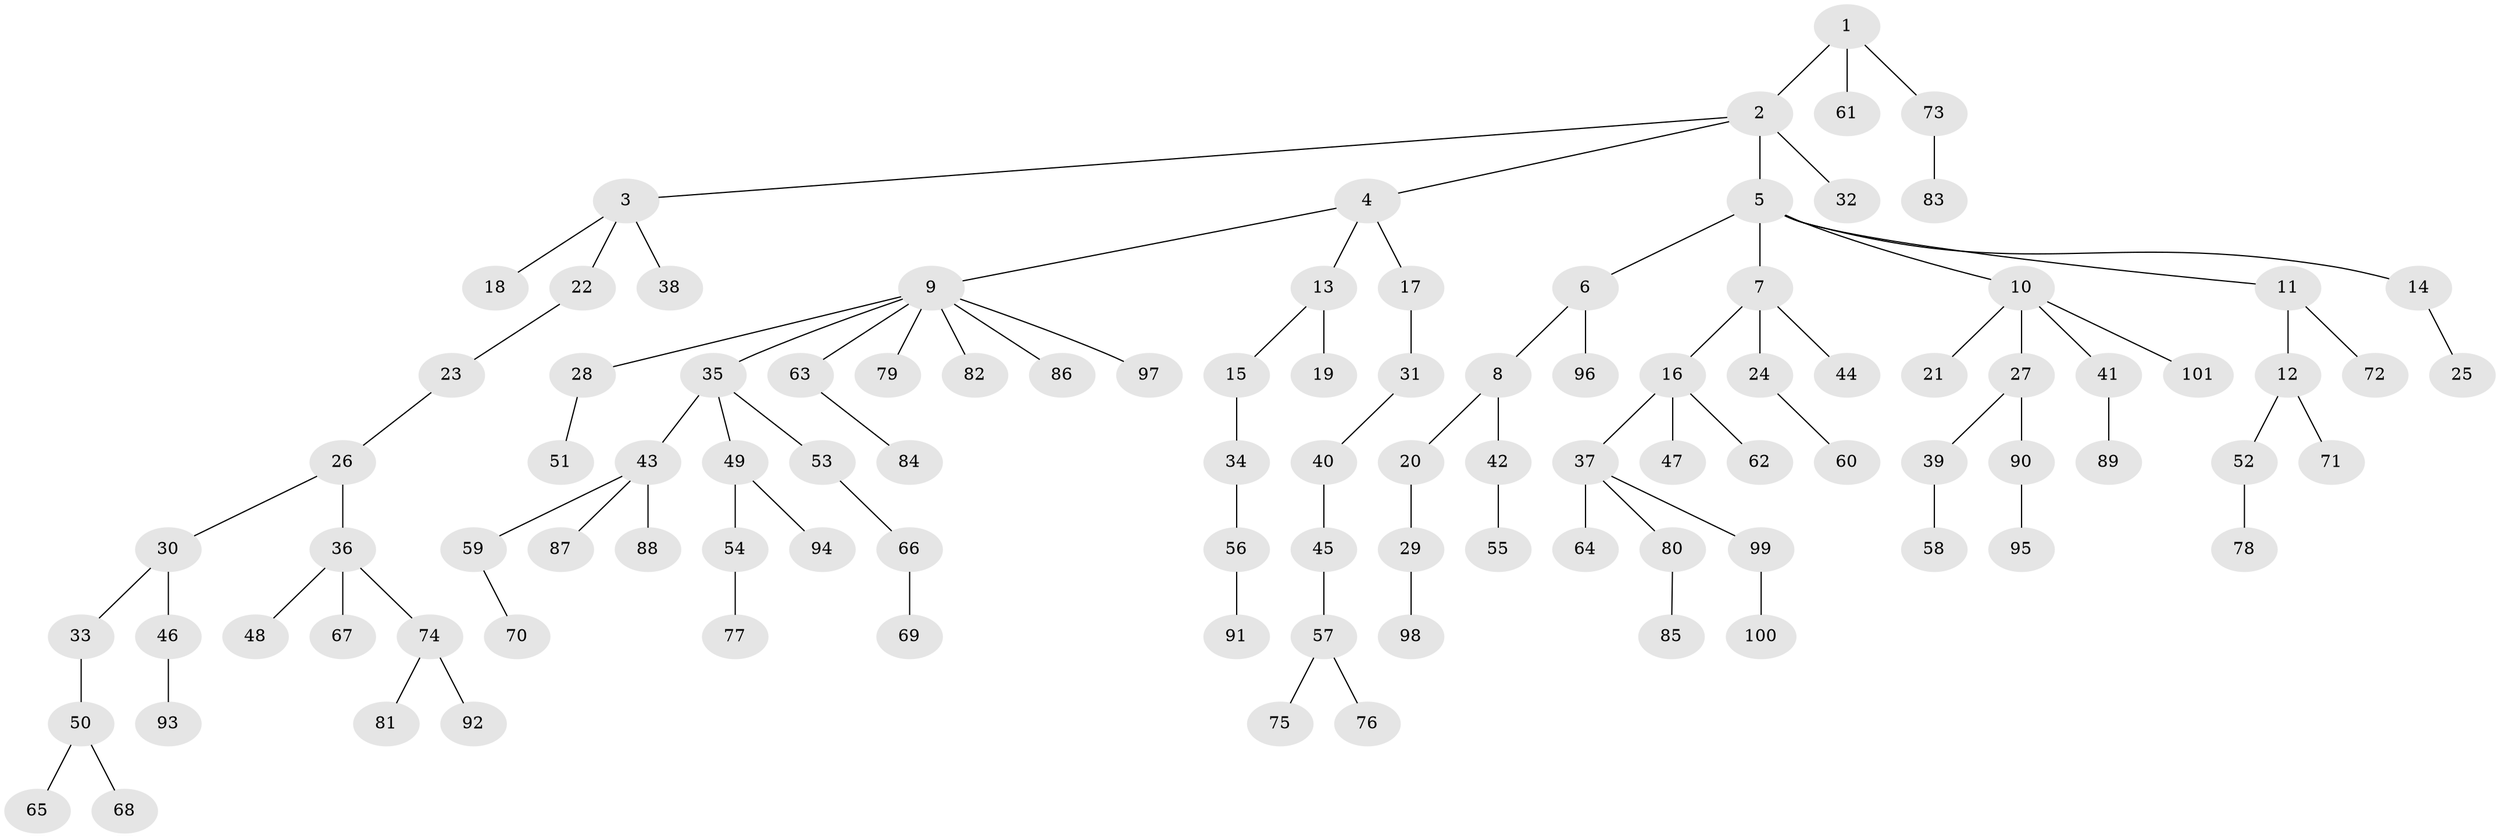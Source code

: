 // coarse degree distribution, {6: 0.05, 4: 0.03333333333333333, 3: 0.1, 5: 0.016666666666666666, 7: 0.016666666666666666, 2: 0.25, 1: 0.5333333333333333}
// Generated by graph-tools (version 1.1) at 2025/19/03/04/25 18:19:24]
// undirected, 101 vertices, 100 edges
graph export_dot {
graph [start="1"]
  node [color=gray90,style=filled];
  1;
  2;
  3;
  4;
  5;
  6;
  7;
  8;
  9;
  10;
  11;
  12;
  13;
  14;
  15;
  16;
  17;
  18;
  19;
  20;
  21;
  22;
  23;
  24;
  25;
  26;
  27;
  28;
  29;
  30;
  31;
  32;
  33;
  34;
  35;
  36;
  37;
  38;
  39;
  40;
  41;
  42;
  43;
  44;
  45;
  46;
  47;
  48;
  49;
  50;
  51;
  52;
  53;
  54;
  55;
  56;
  57;
  58;
  59;
  60;
  61;
  62;
  63;
  64;
  65;
  66;
  67;
  68;
  69;
  70;
  71;
  72;
  73;
  74;
  75;
  76;
  77;
  78;
  79;
  80;
  81;
  82;
  83;
  84;
  85;
  86;
  87;
  88;
  89;
  90;
  91;
  92;
  93;
  94;
  95;
  96;
  97;
  98;
  99;
  100;
  101;
  1 -- 2;
  1 -- 61;
  1 -- 73;
  2 -- 3;
  2 -- 4;
  2 -- 5;
  2 -- 32;
  3 -- 18;
  3 -- 22;
  3 -- 38;
  4 -- 9;
  4 -- 13;
  4 -- 17;
  5 -- 6;
  5 -- 7;
  5 -- 10;
  5 -- 11;
  5 -- 14;
  6 -- 8;
  6 -- 96;
  7 -- 16;
  7 -- 24;
  7 -- 44;
  8 -- 20;
  8 -- 42;
  9 -- 28;
  9 -- 35;
  9 -- 63;
  9 -- 79;
  9 -- 82;
  9 -- 86;
  9 -- 97;
  10 -- 21;
  10 -- 27;
  10 -- 41;
  10 -- 101;
  11 -- 12;
  11 -- 72;
  12 -- 52;
  12 -- 71;
  13 -- 15;
  13 -- 19;
  14 -- 25;
  15 -- 34;
  16 -- 37;
  16 -- 47;
  16 -- 62;
  17 -- 31;
  20 -- 29;
  22 -- 23;
  23 -- 26;
  24 -- 60;
  26 -- 30;
  26 -- 36;
  27 -- 39;
  27 -- 90;
  28 -- 51;
  29 -- 98;
  30 -- 33;
  30 -- 46;
  31 -- 40;
  33 -- 50;
  34 -- 56;
  35 -- 43;
  35 -- 49;
  35 -- 53;
  36 -- 48;
  36 -- 67;
  36 -- 74;
  37 -- 64;
  37 -- 80;
  37 -- 99;
  39 -- 58;
  40 -- 45;
  41 -- 89;
  42 -- 55;
  43 -- 59;
  43 -- 87;
  43 -- 88;
  45 -- 57;
  46 -- 93;
  49 -- 54;
  49 -- 94;
  50 -- 65;
  50 -- 68;
  52 -- 78;
  53 -- 66;
  54 -- 77;
  56 -- 91;
  57 -- 75;
  57 -- 76;
  59 -- 70;
  63 -- 84;
  66 -- 69;
  73 -- 83;
  74 -- 81;
  74 -- 92;
  80 -- 85;
  90 -- 95;
  99 -- 100;
}
